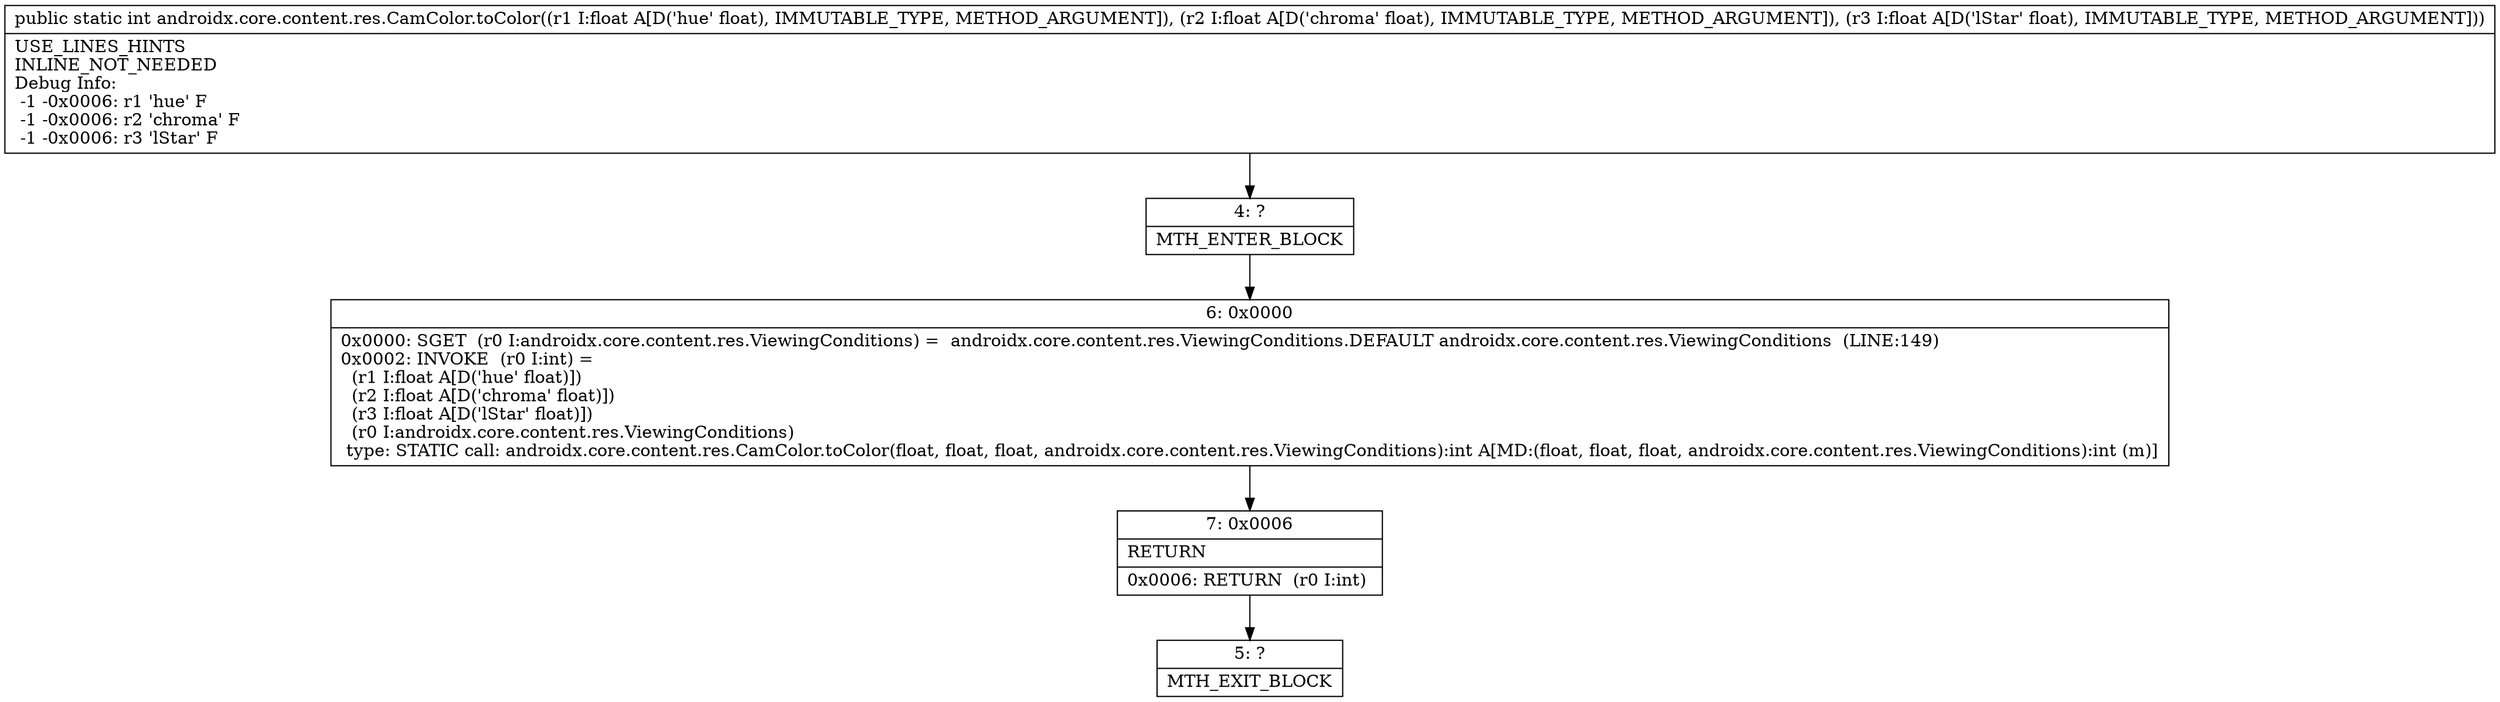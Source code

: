 digraph "CFG forandroidx.core.content.res.CamColor.toColor(FFF)I" {
Node_4 [shape=record,label="{4\:\ ?|MTH_ENTER_BLOCK\l}"];
Node_6 [shape=record,label="{6\:\ 0x0000|0x0000: SGET  (r0 I:androidx.core.content.res.ViewingConditions) =  androidx.core.content.res.ViewingConditions.DEFAULT androidx.core.content.res.ViewingConditions  (LINE:149)\l0x0002: INVOKE  (r0 I:int) = \l  (r1 I:float A[D('hue' float)])\l  (r2 I:float A[D('chroma' float)])\l  (r3 I:float A[D('lStar' float)])\l  (r0 I:androidx.core.content.res.ViewingConditions)\l type: STATIC call: androidx.core.content.res.CamColor.toColor(float, float, float, androidx.core.content.res.ViewingConditions):int A[MD:(float, float, float, androidx.core.content.res.ViewingConditions):int (m)]\l}"];
Node_7 [shape=record,label="{7\:\ 0x0006|RETURN\l|0x0006: RETURN  (r0 I:int) \l}"];
Node_5 [shape=record,label="{5\:\ ?|MTH_EXIT_BLOCK\l}"];
MethodNode[shape=record,label="{public static int androidx.core.content.res.CamColor.toColor((r1 I:float A[D('hue' float), IMMUTABLE_TYPE, METHOD_ARGUMENT]), (r2 I:float A[D('chroma' float), IMMUTABLE_TYPE, METHOD_ARGUMENT]), (r3 I:float A[D('lStar' float), IMMUTABLE_TYPE, METHOD_ARGUMENT]))  | USE_LINES_HINTS\lINLINE_NOT_NEEDED\lDebug Info:\l  \-1 \-0x0006: r1 'hue' F\l  \-1 \-0x0006: r2 'chroma' F\l  \-1 \-0x0006: r3 'lStar' F\l}"];
MethodNode -> Node_4;Node_4 -> Node_6;
Node_6 -> Node_7;
Node_7 -> Node_5;
}

